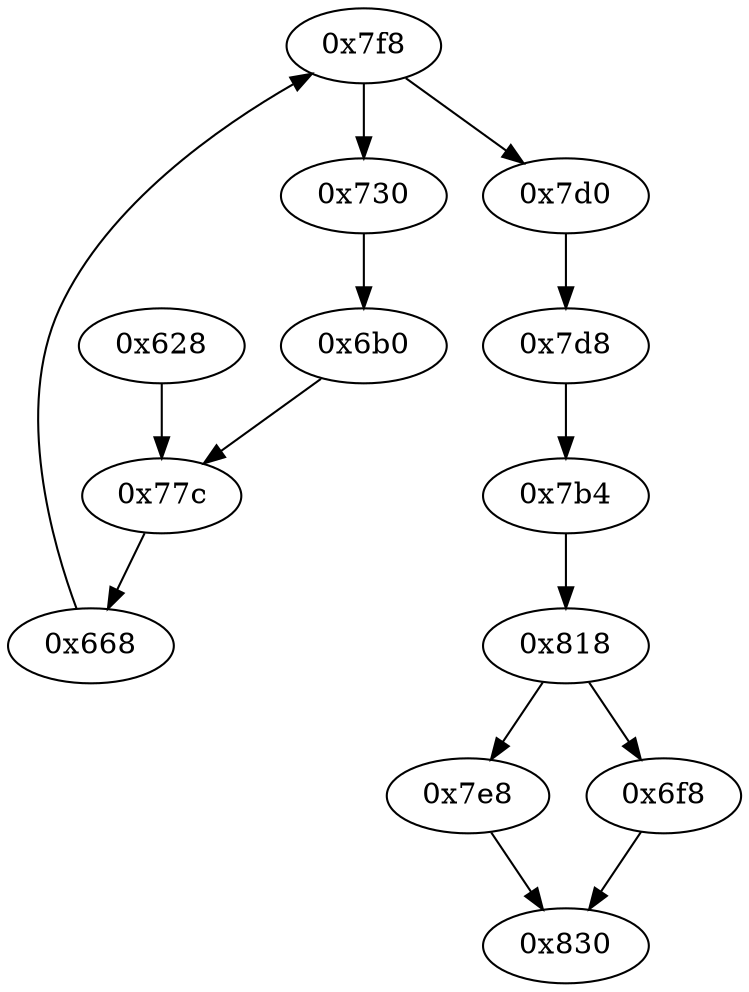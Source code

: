 strict digraph "" {
	"0x7e8"	 [opcode="[u'mov', u'bl', u'ldr', u'b']"];
	"0x830"	 [opcode="[u'mov', u'sub', u'pop']"];
	"0x7e8" -> "0x830";
	"0x7d8"	 [opcode="[u'mov', u'bl', u'ldr', u'b']"];
	"0x7b4"	 [opcode="[u'ldr', u'cmp', u'mov', u'mov', u'strb', u'ldr', u'b']"];
	"0x7d8" -> "0x7b4";
	"0x77c"	 [opcode="[u'ldr', u'ldr', u'ldrb', u'strb', u'ldr', u'b']"];
	"0x668"	 [opcode="[u'ldr', u'cmp', u'mov', u'ldr']"];
	"0x77c" -> "0x668";
	"0x7f8"	 [opcode="[u'ldrb', u'str', u'ldr', u'ldr', u'ldr', u'cmp', u'mov', u'b']"];
	"0x668" -> "0x7f8";
	"0x6b0"	 [opcode="[u'ldr', u'cmp', u'mov', u'mov', u'b']"];
	"0x6b0" -> "0x77c";
	"0x7d0"	 [opcode="[u'ldr', u'b']"];
	"0x7d0" -> "0x7d8";
	"0x730"	 [opcode="[u'mov', u'bl', u'ldr', u'b']"];
	"0x730" -> "0x6b0";
	"0x818"	 [opcode="[u'ldrb', u'ldr', u'ldr', u'cmp', u'mov', u'b']"];
	"0x818" -> "0x7e8";
	"0x6f8"	 [opcode="[u'mov', u'bl', u'ldr', u'b']"];
	"0x818" -> "0x6f8";
	"0x6f8" -> "0x830";
	"0x7f8" -> "0x7d0";
	"0x7f8" -> "0x730";
	"0x7b4" -> "0x818";
	"0x628"	 [opcode="[u'push', u'add', u'sub', u'add', u'str', u'ldr', u'ldr', u'ldr', u'add', u'ldr', u'add', u'ldr', u'add', u'ldr', u'add', u'b']"];
	"0x628" -> "0x77c";
}
